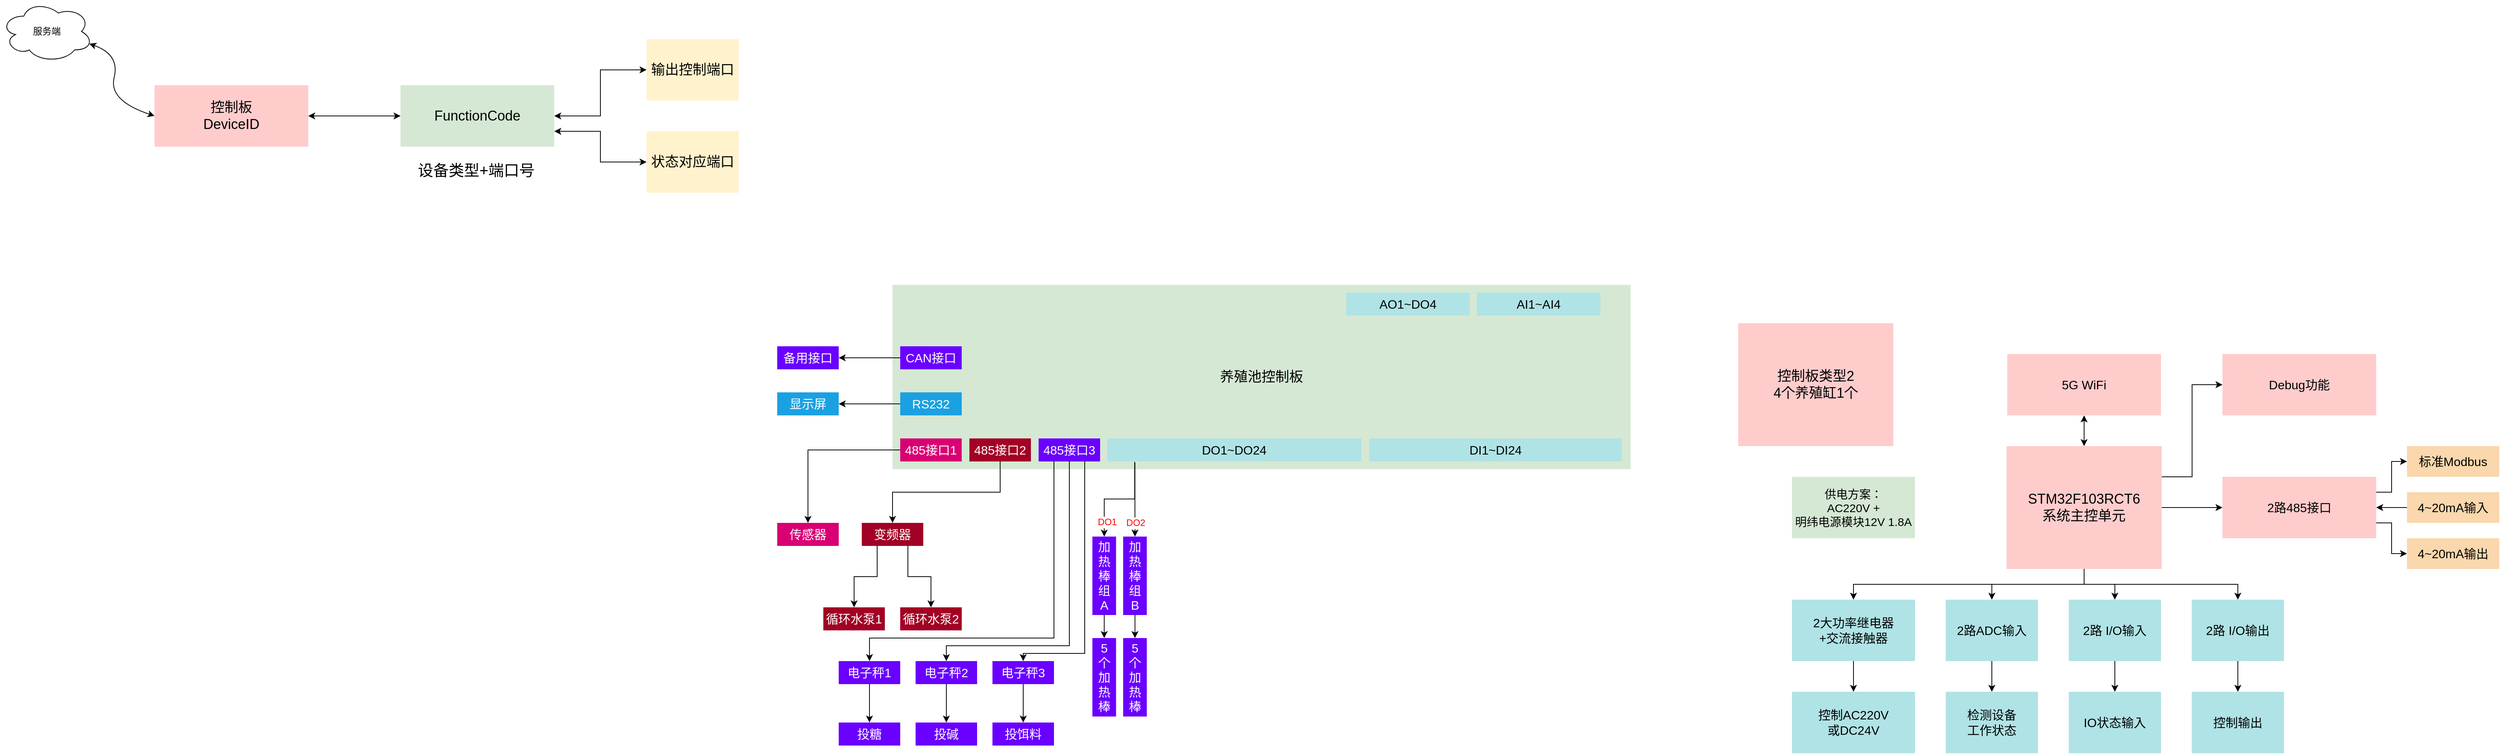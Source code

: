<mxfile version="12.6.2" type="github">
  <diagram id="swLJGi5v2HPjv_KgUqqM" name="第 1 页">
    <mxGraphModel dx="1505" dy="1001" grid="1" gridSize="10" guides="1" tooltips="1" connect="1" arrows="1" fold="1" page="1" pageScale="1" pageWidth="1169" pageHeight="827" math="0" shadow="0">
      <root>
        <mxCell id="0"/>
        <mxCell id="1" parent="0"/>
        <mxCell id="p8CmxP3rmr4ddlv8Zw7t-11" value="" style="edgeStyle=orthogonalEdgeStyle;rounded=0;orthogonalLoop=1;jettySize=auto;html=1;fontSize=16;" parent="1" source="vAtyXtitnbN9AJRjqvqJ-3" target="p8CmxP3rmr4ddlv8Zw7t-6" edge="1">
          <mxGeometry relative="1" as="geometry"/>
        </mxCell>
        <mxCell id="p8CmxP3rmr4ddlv8Zw7t-15" style="edgeStyle=orthogonalEdgeStyle;rounded=0;orthogonalLoop=1;jettySize=auto;html=1;exitX=1;exitY=0.25;exitDx=0;exitDy=0;entryX=0;entryY=0.5;entryDx=0;entryDy=0;fontSize=16;" parent="1" source="vAtyXtitnbN9AJRjqvqJ-3" target="p8CmxP3rmr4ddlv8Zw7t-10" edge="1">
          <mxGeometry relative="1" as="geometry"/>
        </mxCell>
        <mxCell id="p8CmxP3rmr4ddlv8Zw7t-18" style="edgeStyle=orthogonalEdgeStyle;rounded=0;orthogonalLoop=1;jettySize=auto;html=1;exitX=0.5;exitY=1;exitDx=0;exitDy=0;fontSize=16;" parent="1" source="vAtyXtitnbN9AJRjqvqJ-3" target="p8CmxP3rmr4ddlv8Zw7t-2" edge="1">
          <mxGeometry relative="1" as="geometry"/>
        </mxCell>
        <mxCell id="p8CmxP3rmr4ddlv8Zw7t-19" style="edgeStyle=orthogonalEdgeStyle;rounded=0;orthogonalLoop=1;jettySize=auto;html=1;exitX=0.5;exitY=1;exitDx=0;exitDy=0;fontSize=16;" parent="1" source="vAtyXtitnbN9AJRjqvqJ-3" target="p8CmxP3rmr4ddlv8Zw7t-3" edge="1">
          <mxGeometry relative="1" as="geometry"/>
        </mxCell>
        <mxCell id="p8CmxP3rmr4ddlv8Zw7t-20" style="edgeStyle=orthogonalEdgeStyle;rounded=0;orthogonalLoop=1;jettySize=auto;html=1;exitX=0.5;exitY=1;exitDx=0;exitDy=0;entryX=0.5;entryY=0;entryDx=0;entryDy=0;fontSize=16;" parent="1" source="vAtyXtitnbN9AJRjqvqJ-3" target="p8CmxP3rmr4ddlv8Zw7t-4" edge="1">
          <mxGeometry relative="1" as="geometry"/>
        </mxCell>
        <mxCell id="p8CmxP3rmr4ddlv8Zw7t-21" style="edgeStyle=orthogonalEdgeStyle;rounded=0;orthogonalLoop=1;jettySize=auto;html=1;exitX=0.5;exitY=1;exitDx=0;exitDy=0;fontSize=16;" parent="1" source="vAtyXtitnbN9AJRjqvqJ-3" target="p8CmxP3rmr4ddlv8Zw7t-5" edge="1">
          <mxGeometry relative="1" as="geometry"/>
        </mxCell>
        <mxCell id="p8CmxP3rmr4ddlv8Zw7t-25" style="edgeStyle=orthogonalEdgeStyle;rounded=0;orthogonalLoop=1;jettySize=auto;html=1;exitX=0.5;exitY=0;exitDx=0;exitDy=0;entryX=0.5;entryY=1;entryDx=0;entryDy=0;fontSize=16;startArrow=classic;startFill=1;" parent="1" source="vAtyXtitnbN9AJRjqvqJ-3" target="cJSxulE8HZwPKAKGqiw1-1" edge="1">
          <mxGeometry relative="1" as="geometry"/>
        </mxCell>
        <mxCell id="vAtyXtitnbN9AJRjqvqJ-3" value="&lt;font style=&quot;font-size: 18px&quot;&gt;STM32F103RCT6&lt;br&gt;系统主控单元&lt;/font&gt;" style="rounded=0;whiteSpace=wrap;html=1;shadow=0;fillColor=#ffcccc;strokeColor=none;" parent="1" vertex="1">
          <mxGeometry x="1599.09" y="280" width="201.82" height="160" as="geometry"/>
        </mxCell>
        <mxCell id="cJSxulE8HZwPKAKGqiw1-1" value="5G WiFi" style="rounded=0;whiteSpace=wrap;html=1;shadow=0;fillColor=#ffcccc;strokeColor=none;fontSize=16;" parent="1" vertex="1">
          <mxGeometry x="1600.0" y="160" width="200" height="80" as="geometry"/>
        </mxCell>
        <mxCell id="p8CmxP3rmr4ddlv8Zw7t-1" value="供电方案：&lt;br style=&quot;font-size: 15px&quot;&gt;AC220V + &lt;br&gt;明纬电源模块12V 1.8A" style="rounded=0;whiteSpace=wrap;html=1;shadow=0;fillColor=#d5e8d4;strokeColor=none;fontSize=15;" parent="1" vertex="1">
          <mxGeometry x="1320" y="320" width="160" height="80" as="geometry"/>
        </mxCell>
        <mxCell id="p8CmxP3rmr4ddlv8Zw7t-28" style="edgeStyle=orthogonalEdgeStyle;rounded=0;orthogonalLoop=1;jettySize=auto;html=1;exitX=0.5;exitY=1;exitDx=0;exitDy=0;entryX=0.5;entryY=0;entryDx=0;entryDy=0;startArrow=none;startFill=0;endArrow=classic;endFill=1;fontSize=16;" parent="1" source="p8CmxP3rmr4ddlv8Zw7t-2" target="p8CmxP3rmr4ddlv8Zw7t-27" edge="1">
          <mxGeometry relative="1" as="geometry"/>
        </mxCell>
        <mxCell id="p8CmxP3rmr4ddlv8Zw7t-2" value="2大功率继电器&lt;br&gt;+交流接触器" style="rounded=0;whiteSpace=wrap;html=1;shadow=0;fillColor=#b0e3e6;strokeColor=none;fontSize=16;" parent="1" vertex="1">
          <mxGeometry x="1320" y="480" width="160" height="80" as="geometry"/>
        </mxCell>
        <mxCell id="p8CmxP3rmr4ddlv8Zw7t-31" style="edgeStyle=orthogonalEdgeStyle;rounded=0;orthogonalLoop=1;jettySize=auto;html=1;exitX=0.5;exitY=1;exitDx=0;exitDy=0;entryX=0.5;entryY=0;entryDx=0;entryDy=0;startArrow=none;startFill=0;endArrow=classic;endFill=1;fontSize=16;" parent="1" source="p8CmxP3rmr4ddlv8Zw7t-3" target="p8CmxP3rmr4ddlv8Zw7t-30" edge="1">
          <mxGeometry relative="1" as="geometry"/>
        </mxCell>
        <mxCell id="p8CmxP3rmr4ddlv8Zw7t-3" value="2路ADC输入" style="rounded=0;whiteSpace=wrap;html=1;shadow=0;fillColor=#b0e3e6;strokeColor=none;fontSize=16;" parent="1" vertex="1">
          <mxGeometry x="1520" y="480" width="120" height="80" as="geometry"/>
        </mxCell>
        <mxCell id="p8CmxP3rmr4ddlv8Zw7t-34" value="" style="edgeStyle=orthogonalEdgeStyle;rounded=0;orthogonalLoop=1;jettySize=auto;html=1;startArrow=none;startFill=0;endArrow=classic;endFill=1;fontSize=16;" parent="1" source="p8CmxP3rmr4ddlv8Zw7t-4" target="p8CmxP3rmr4ddlv8Zw7t-32" edge="1">
          <mxGeometry relative="1" as="geometry"/>
        </mxCell>
        <mxCell id="p8CmxP3rmr4ddlv8Zw7t-4" value="2路 I/O输入" style="rounded=0;whiteSpace=wrap;html=1;shadow=0;fillColor=#b0e3e6;strokeColor=none;fontSize=16;" parent="1" vertex="1">
          <mxGeometry x="1680" y="480" width="120" height="80" as="geometry"/>
        </mxCell>
        <mxCell id="p8CmxP3rmr4ddlv8Zw7t-35" value="" style="edgeStyle=orthogonalEdgeStyle;rounded=0;orthogonalLoop=1;jettySize=auto;html=1;startArrow=none;startFill=0;endArrow=classic;endFill=1;fontSize=16;" parent="1" source="p8CmxP3rmr4ddlv8Zw7t-5" target="p8CmxP3rmr4ddlv8Zw7t-33" edge="1">
          <mxGeometry relative="1" as="geometry"/>
        </mxCell>
        <mxCell id="p8CmxP3rmr4ddlv8Zw7t-5" value="2路 I/O输出" style="rounded=0;whiteSpace=wrap;html=1;shadow=0;fillColor=#b0e3e6;strokeColor=none;fontSize=16;" parent="1" vertex="1">
          <mxGeometry x="1840" y="480" width="120" height="80" as="geometry"/>
        </mxCell>
        <mxCell id="p8CmxP3rmr4ddlv8Zw7t-12" style="edgeStyle=orthogonalEdgeStyle;rounded=0;orthogonalLoop=1;jettySize=auto;html=1;exitX=1;exitY=0.25;exitDx=0;exitDy=0;entryX=0;entryY=0.5;entryDx=0;entryDy=0;fontSize=16;" parent="1" source="p8CmxP3rmr4ddlv8Zw7t-6" target="p8CmxP3rmr4ddlv8Zw7t-8" edge="1">
          <mxGeometry relative="1" as="geometry"/>
        </mxCell>
        <mxCell id="p8CmxP3rmr4ddlv8Zw7t-13" style="edgeStyle=orthogonalEdgeStyle;rounded=0;orthogonalLoop=1;jettySize=auto;html=1;fontSize=16;startArrow=classic;startFill=1;endArrow=none;endFill=0;" parent="1" source="p8CmxP3rmr4ddlv8Zw7t-6" target="p8CmxP3rmr4ddlv8Zw7t-7" edge="1">
          <mxGeometry relative="1" as="geometry"/>
        </mxCell>
        <mxCell id="p8CmxP3rmr4ddlv8Zw7t-14" style="edgeStyle=orthogonalEdgeStyle;rounded=0;orthogonalLoop=1;jettySize=auto;html=1;exitX=1;exitY=0.75;exitDx=0;exitDy=0;fontSize=16;" parent="1" source="p8CmxP3rmr4ddlv8Zw7t-6" target="p8CmxP3rmr4ddlv8Zw7t-9" edge="1">
          <mxGeometry relative="1" as="geometry"/>
        </mxCell>
        <mxCell id="p8CmxP3rmr4ddlv8Zw7t-6" value="2路485接口" style="rounded=0;whiteSpace=wrap;html=1;shadow=0;fillColor=#ffcccc;strokeColor=none;fontSize=16;" parent="1" vertex="1">
          <mxGeometry x="1880" y="320" width="200" height="80" as="geometry"/>
        </mxCell>
        <mxCell id="p8CmxP3rmr4ddlv8Zw7t-7" value="4~20mA输入" style="rounded=0;whiteSpace=wrap;html=1;shadow=0;fillColor=#fad7ac;strokeColor=none;fontSize=16;" parent="1" vertex="1">
          <mxGeometry x="2120" y="340" width="120" height="40" as="geometry"/>
        </mxCell>
        <mxCell id="p8CmxP3rmr4ddlv8Zw7t-8" value="标准Modbus" style="rounded=0;whiteSpace=wrap;html=1;shadow=0;fillColor=#fad7ac;strokeColor=none;fontSize=16;" parent="1" vertex="1">
          <mxGeometry x="2120" y="280" width="120" height="40" as="geometry"/>
        </mxCell>
        <mxCell id="p8CmxP3rmr4ddlv8Zw7t-9" value="4~20mA输出&lt;br&gt;" style="rounded=0;whiteSpace=wrap;html=1;shadow=0;fillColor=#fad7ac;strokeColor=none;fontSize=16;" parent="1" vertex="1">
          <mxGeometry x="2120" y="400" width="120" height="40" as="geometry"/>
        </mxCell>
        <mxCell id="p8CmxP3rmr4ddlv8Zw7t-10" value="Debug功能&lt;br&gt;" style="rounded=0;whiteSpace=wrap;html=1;shadow=0;fillColor=#ffcccc;strokeColor=none;fontSize=16;" parent="1" vertex="1">
          <mxGeometry x="1880" y="160" width="200" height="80" as="geometry"/>
        </mxCell>
        <mxCell id="p8CmxP3rmr4ddlv8Zw7t-27" value="控制AC220V&lt;br&gt;或DC24V" style="rounded=0;whiteSpace=wrap;html=1;shadow=0;fillColor=#b0e3e6;strokeColor=none;fontSize=16;" parent="1" vertex="1">
          <mxGeometry x="1320" y="600" width="160" height="80" as="geometry"/>
        </mxCell>
        <mxCell id="p8CmxP3rmr4ddlv8Zw7t-30" value="检测设备&lt;br&gt;工作状态" style="rounded=0;whiteSpace=wrap;html=1;shadow=0;fillColor=#b0e3e6;strokeColor=none;fontSize=16;" parent="1" vertex="1">
          <mxGeometry x="1520" y="600" width="120" height="80" as="geometry"/>
        </mxCell>
        <mxCell id="p8CmxP3rmr4ddlv8Zw7t-32" value="IO状态输入" style="rounded=0;whiteSpace=wrap;html=1;shadow=0;fillColor=#b0e3e6;strokeColor=none;fontSize=16;" parent="1" vertex="1">
          <mxGeometry x="1680" y="600" width="120" height="80" as="geometry"/>
        </mxCell>
        <mxCell id="p8CmxP3rmr4ddlv8Zw7t-33" value="控制输出" style="rounded=0;whiteSpace=wrap;html=1;shadow=0;fillColor=#b0e3e6;strokeColor=none;fontSize=16;" parent="1" vertex="1">
          <mxGeometry x="1840" y="600" width="120" height="80" as="geometry"/>
        </mxCell>
        <mxCell id="jsuZhPEdaN8JELfn3BwL-1" value="&lt;span style=&quot;font-size: 18px&quot;&gt;养殖池控制板&lt;br&gt;&lt;/span&gt;" style="rounded=0;whiteSpace=wrap;html=1;shadow=0;fillColor=#d5e8d4;strokeColor=none;" parent="1" vertex="1">
          <mxGeometry x="150" y="70" width="960" height="240" as="geometry"/>
        </mxCell>
        <mxCell id="jsuZhPEdaN8JELfn3BwL-2" value="&lt;span style=&quot;font-size: 18px&quot;&gt;控制板类型2&lt;br&gt;&lt;/span&gt;&lt;span style=&quot;font-size: 18px&quot;&gt;4个养殖缸1个&lt;/span&gt;&lt;span style=&quot;font-size: 18px&quot;&gt;&lt;br&gt;&lt;/span&gt;" style="rounded=0;whiteSpace=wrap;html=1;shadow=0;fillColor=#ffcccc;strokeColor=none;" parent="1" vertex="1">
          <mxGeometry x="1250" y="120" width="201.82" height="160" as="geometry"/>
        </mxCell>
        <mxCell id="eTWWR-nK44aoawNuY6vx-18" value="" style="edgeStyle=orthogonalEdgeStyle;rounded=0;orthogonalLoop=1;jettySize=auto;html=1;" edge="1" parent="1" source="jsuZhPEdaN8JELfn3BwL-9" target="eTWWR-nK44aoawNuY6vx-17">
          <mxGeometry relative="1" as="geometry"/>
        </mxCell>
        <mxCell id="jsuZhPEdaN8JELfn3BwL-9" value="485接口1" style="rounded=0;whiteSpace=wrap;html=1;shadow=0;fillColor=#d80073;strokeColor=none;fontSize=16;fontColor=#ffffff;" parent="1" vertex="1">
          <mxGeometry x="160" y="270" width="80" height="30" as="geometry"/>
        </mxCell>
        <mxCell id="eTWWR-nK44aoawNuY6vx-17" value="传感器" style="rounded=0;whiteSpace=wrap;html=1;shadow=0;fillColor=#d80073;strokeColor=none;fontSize=16;fontColor=#ffffff;" vertex="1" parent="1">
          <mxGeometry y="380" width="80" height="30" as="geometry"/>
        </mxCell>
        <mxCell id="eTWWR-nK44aoawNuY6vx-22" value="" style="edgeStyle=orthogonalEdgeStyle;rounded=0;orthogonalLoop=1;jettySize=auto;html=1;" edge="1" parent="1" source="jsuZhPEdaN8JELfn3BwL-10" target="eTWWR-nK44aoawNuY6vx-21">
          <mxGeometry relative="1" as="geometry">
            <Array as="points">
              <mxPoint x="290" y="340"/>
              <mxPoint x="150" y="340"/>
            </Array>
          </mxGeometry>
        </mxCell>
        <mxCell id="jsuZhPEdaN8JELfn3BwL-10" value="485接口2" style="rounded=0;whiteSpace=wrap;html=1;shadow=0;fillColor=#a20025;strokeColor=none;fontSize=16;fontColor=#ffffff;" parent="1" vertex="1">
          <mxGeometry x="250" y="270" width="80" height="30" as="geometry"/>
        </mxCell>
        <mxCell id="eTWWR-nK44aoawNuY6vx-28" style="edgeStyle=orthogonalEdgeStyle;rounded=0;orthogonalLoop=1;jettySize=auto;html=1;exitX=0.25;exitY=1;exitDx=0;exitDy=0;entryX=0.5;entryY=0;entryDx=0;entryDy=0;" edge="1" parent="1" source="eTWWR-nK44aoawNuY6vx-21" target="eTWWR-nK44aoawNuY6vx-25">
          <mxGeometry relative="1" as="geometry"/>
        </mxCell>
        <mxCell id="eTWWR-nK44aoawNuY6vx-29" style="edgeStyle=orthogonalEdgeStyle;rounded=0;orthogonalLoop=1;jettySize=auto;html=1;exitX=0.75;exitY=1;exitDx=0;exitDy=0;entryX=0.5;entryY=0;entryDx=0;entryDy=0;" edge="1" parent="1" source="eTWWR-nK44aoawNuY6vx-21" target="eTWWR-nK44aoawNuY6vx-27">
          <mxGeometry relative="1" as="geometry"/>
        </mxCell>
        <mxCell id="eTWWR-nK44aoawNuY6vx-21" value="变频器" style="rounded=0;whiteSpace=wrap;html=1;shadow=0;fillColor=#a20025;strokeColor=none;fontSize=16;fontColor=#ffffff;" vertex="1" parent="1">
          <mxGeometry x="110" y="380" width="80" height="30" as="geometry"/>
        </mxCell>
        <mxCell id="eTWWR-nK44aoawNuY6vx-25" value="循环水泵1" style="rounded=0;whiteSpace=wrap;html=1;shadow=0;fillColor=#a20025;strokeColor=none;fontSize=16;fontColor=#ffffff;" vertex="1" parent="1">
          <mxGeometry x="60" y="490" width="80" height="30" as="geometry"/>
        </mxCell>
        <mxCell id="eTWWR-nK44aoawNuY6vx-35" style="edgeStyle=orthogonalEdgeStyle;rounded=0;orthogonalLoop=1;jettySize=auto;html=1;exitX=0.25;exitY=1;exitDx=0;exitDy=0;entryX=0.5;entryY=0;entryDx=0;entryDy=0;" edge="1" parent="1" source="jsuZhPEdaN8JELfn3BwL-11" target="eTWWR-nK44aoawNuY6vx-23">
          <mxGeometry relative="1" as="geometry">
            <Array as="points">
              <mxPoint x="360" y="530"/>
              <mxPoint x="120" y="530"/>
            </Array>
          </mxGeometry>
        </mxCell>
        <mxCell id="eTWWR-nK44aoawNuY6vx-36" style="edgeStyle=orthogonalEdgeStyle;rounded=0;orthogonalLoop=1;jettySize=auto;html=1;exitX=0.5;exitY=1;exitDx=0;exitDy=0;entryX=0.5;entryY=0;entryDx=0;entryDy=0;" edge="1" parent="1" source="jsuZhPEdaN8JELfn3BwL-11" target="eTWWR-nK44aoawNuY6vx-33">
          <mxGeometry relative="1" as="geometry">
            <Array as="points">
              <mxPoint x="380" y="540"/>
              <mxPoint x="220" y="540"/>
            </Array>
          </mxGeometry>
        </mxCell>
        <mxCell id="eTWWR-nK44aoawNuY6vx-37" style="edgeStyle=orthogonalEdgeStyle;rounded=0;orthogonalLoop=1;jettySize=auto;html=1;exitX=0.75;exitY=1;exitDx=0;exitDy=0;entryX=0.5;entryY=0;entryDx=0;entryDy=0;" edge="1" parent="1" source="jsuZhPEdaN8JELfn3BwL-11" target="eTWWR-nK44aoawNuY6vx-34">
          <mxGeometry relative="1" as="geometry">
            <Array as="points">
              <mxPoint x="400" y="550"/>
              <mxPoint x="320" y="550"/>
            </Array>
          </mxGeometry>
        </mxCell>
        <mxCell id="jsuZhPEdaN8JELfn3BwL-11" value="485接口3" style="rounded=0;whiteSpace=wrap;html=1;shadow=0;fillColor=#6a00ff;strokeColor=none;fontSize=16;fontColor=#ffffff;" parent="1" vertex="1">
          <mxGeometry x="340" y="270" width="80" height="30" as="geometry"/>
        </mxCell>
        <mxCell id="eTWWR-nK44aoawNuY6vx-41" value="" style="edgeStyle=orthogonalEdgeStyle;rounded=0;orthogonalLoop=1;jettySize=auto;html=1;" edge="1" parent="1" source="eTWWR-nK44aoawNuY6vx-23" target="eTWWR-nK44aoawNuY6vx-40">
          <mxGeometry relative="1" as="geometry"/>
        </mxCell>
        <mxCell id="eTWWR-nK44aoawNuY6vx-23" value="电子秤1" style="rounded=0;whiteSpace=wrap;html=1;shadow=0;fillColor=#6a00ff;strokeColor=none;fontSize=16;fontColor=#ffffff;" vertex="1" parent="1">
          <mxGeometry x="80" y="560" width="80" height="30" as="geometry"/>
        </mxCell>
        <mxCell id="eTWWR-nK44aoawNuY6vx-40" value="投糖" style="rounded=0;whiteSpace=wrap;html=1;shadow=0;fillColor=#6a00ff;strokeColor=none;fontSize=16;fontColor=#ffffff;" vertex="1" parent="1">
          <mxGeometry x="80" y="640" width="80" height="30" as="geometry"/>
        </mxCell>
        <mxCell id="eTWWR-nK44aoawNuY6vx-12" value="" style="edgeStyle=orthogonalEdgeStyle;rounded=0;orthogonalLoop=1;jettySize=auto;html=1;" edge="1" parent="1" source="jsuZhPEdaN8JELfn3BwL-12" target="eTWWR-nK44aoawNuY6vx-11">
          <mxGeometry relative="1" as="geometry"/>
        </mxCell>
        <mxCell id="jsuZhPEdaN8JELfn3BwL-12" value="RS232" style="rounded=0;whiteSpace=wrap;html=1;shadow=0;fillColor=#1ba1e2;strokeColor=none;fontSize=16;fontColor=#ffffff;" parent="1" vertex="1">
          <mxGeometry x="160" y="210" width="80" height="30" as="geometry"/>
        </mxCell>
        <mxCell id="eTWWR-nK44aoawNuY6vx-11" value="显示屏" style="rounded=0;whiteSpace=wrap;html=1;shadow=0;fillColor=#1ba1e2;strokeColor=none;fontSize=16;fontColor=#ffffff;" vertex="1" parent="1">
          <mxGeometry y="210" width="80" height="30" as="geometry"/>
        </mxCell>
        <mxCell id="eTWWR-nK44aoawNuY6vx-14" value="" style="edgeStyle=orthogonalEdgeStyle;rounded=0;orthogonalLoop=1;jettySize=auto;html=1;" edge="1" parent="1" source="jsuZhPEdaN8JELfn3BwL-13" target="eTWWR-nK44aoawNuY6vx-13">
          <mxGeometry relative="1" as="geometry"/>
        </mxCell>
        <mxCell id="jsuZhPEdaN8JELfn3BwL-13" value="CAN接口" style="rounded=0;whiteSpace=wrap;html=1;shadow=0;fillColor=#6a00ff;strokeColor=none;fontSize=16;fontColor=#ffffff;" parent="1" vertex="1">
          <mxGeometry x="160" y="150" width="80" height="30" as="geometry"/>
        </mxCell>
        <mxCell id="eTWWR-nK44aoawNuY6vx-13" value="备用接口" style="rounded=0;whiteSpace=wrap;html=1;shadow=0;fillColor=#6a00ff;strokeColor=none;fontSize=16;fontColor=#ffffff;" vertex="1" parent="1">
          <mxGeometry y="150" width="80" height="30" as="geometry"/>
        </mxCell>
        <mxCell id="eTWWR-nK44aoawNuY6vx-55" style="edgeStyle=orthogonalEdgeStyle;rounded=0;orthogonalLoop=1;jettySize=auto;html=1;exitX=0.108;exitY=1.019;exitDx=0;exitDy=0;entryX=0.5;entryY=0;entryDx=0;entryDy=0;exitPerimeter=0;" edge="1" parent="1" source="jsuZhPEdaN8JELfn3BwL-14" target="eTWWR-nK44aoawNuY6vx-47">
          <mxGeometry relative="1" as="geometry"/>
        </mxCell>
        <mxCell id="eTWWR-nK44aoawNuY6vx-58" value="DO1" style="text;html=1;align=center;verticalAlign=middle;resizable=0;points=[];labelBackgroundColor=#ffffff;fontColor=#FF0000;" vertex="1" connectable="0" parent="eTWWR-nK44aoawNuY6vx-55">
          <mxGeometry x="0.65" relative="1" as="geometry">
            <mxPoint x="3.85" y="4.4" as="offset"/>
          </mxGeometry>
        </mxCell>
        <mxCell id="eTWWR-nK44aoawNuY6vx-56" style="edgeStyle=orthogonalEdgeStyle;rounded=0;orthogonalLoop=1;jettySize=auto;html=1;exitX=0.109;exitY=1.054;exitDx=0;exitDy=0;entryX=0.5;entryY=0;entryDx=0;entryDy=0;exitPerimeter=0;" edge="1" parent="1" source="jsuZhPEdaN8JELfn3BwL-14" target="eTWWR-nK44aoawNuY6vx-48">
          <mxGeometry relative="1" as="geometry"/>
        </mxCell>
        <mxCell id="eTWWR-nK44aoawNuY6vx-59" value="DO2" style="text;html=1;align=center;verticalAlign=middle;resizable=0;points=[];labelBackgroundColor=#ffffff;fontColor=#FF0000;" vertex="1" connectable="0" parent="eTWWR-nK44aoawNuY6vx-56">
          <mxGeometry x="0.603" y="1" relative="1" as="geometry">
            <mxPoint x="-1.01" y="0.8" as="offset"/>
          </mxGeometry>
        </mxCell>
        <mxCell id="jsuZhPEdaN8JELfn3BwL-14" value="DO1~DO24" style="rounded=0;whiteSpace=wrap;html=1;shadow=0;fillColor=#b0e3e6;strokeColor=none;fontSize=16;" parent="1" vertex="1">
          <mxGeometry x="429.24" y="270" width="330.76" height="30" as="geometry"/>
        </mxCell>
        <mxCell id="jsuZhPEdaN8JELfn3BwL-32" style="edgeStyle=orthogonalEdgeStyle;rounded=0;orthogonalLoop=1;jettySize=auto;html=1;exitX=1;exitY=0.5;exitDx=0;exitDy=0;entryX=0;entryY=0.5;entryDx=0;entryDy=0;startArrow=classic;startFill=1;" parent="1" source="jsuZhPEdaN8JELfn3BwL-26" target="jsuZhPEdaN8JELfn3BwL-27" edge="1">
          <mxGeometry relative="1" as="geometry"/>
        </mxCell>
        <mxCell id="jsuZhPEdaN8JELfn3BwL-26" value="&lt;span style=&quot;font-size: 18px&quot;&gt;控制板&lt;br&gt;DeviceID&lt;br&gt;&lt;/span&gt;" style="rounded=0;whiteSpace=wrap;html=1;shadow=0;fillColor=#ffcccc;strokeColor=none;" parent="1" vertex="1">
          <mxGeometry x="-810" y="-190" width="200" height="80" as="geometry"/>
        </mxCell>
        <mxCell id="jsuZhPEdaN8JELfn3BwL-27" value="&lt;span style=&quot;font-size: 18px&quot;&gt;FunctionCode&lt;br&gt;&lt;/span&gt;" style="rounded=0;whiteSpace=wrap;html=1;shadow=0;fillColor=#d5e8d4;strokeColor=none;" parent="1" vertex="1">
          <mxGeometry x="-490" y="-190" width="200" height="80" as="geometry"/>
        </mxCell>
        <mxCell id="jsuZhPEdaN8JELfn3BwL-30" style="edgeStyle=orthogonalEdgeStyle;rounded=0;orthogonalLoop=1;jettySize=auto;html=1;exitX=0;exitY=0.5;exitDx=0;exitDy=0;entryX=1;entryY=0.5;entryDx=0;entryDy=0;startArrow=classic;startFill=1;" parent="1" source="jsuZhPEdaN8JELfn3BwL-28" target="jsuZhPEdaN8JELfn3BwL-27" edge="1">
          <mxGeometry relative="1" as="geometry"/>
        </mxCell>
        <mxCell id="jsuZhPEdaN8JELfn3BwL-28" value="&lt;span style=&quot;font-size: 18px&quot;&gt;输出控制端口&lt;br&gt;&lt;/span&gt;" style="rounded=0;whiteSpace=wrap;html=1;shadow=0;fillColor=#fff2cc;strokeColor=none;" parent="1" vertex="1">
          <mxGeometry x="-170" y="-250" width="120" height="80" as="geometry"/>
        </mxCell>
        <mxCell id="jsuZhPEdaN8JELfn3BwL-31" style="edgeStyle=orthogonalEdgeStyle;rounded=0;orthogonalLoop=1;jettySize=auto;html=1;exitX=0;exitY=0.5;exitDx=0;exitDy=0;entryX=1;entryY=0.75;entryDx=0;entryDy=0;startArrow=classic;startFill=1;" parent="1" source="jsuZhPEdaN8JELfn3BwL-29" target="jsuZhPEdaN8JELfn3BwL-27" edge="1">
          <mxGeometry relative="1" as="geometry"/>
        </mxCell>
        <mxCell id="jsuZhPEdaN8JELfn3BwL-29" value="&lt;span style=&quot;font-size: 18px&quot;&gt;状态对应端口&lt;br&gt;&lt;/span&gt;" style="rounded=0;whiteSpace=wrap;html=1;shadow=0;fillColor=#fff2cc;strokeColor=none;" parent="1" vertex="1">
          <mxGeometry x="-170" y="-130" width="120" height="80" as="geometry"/>
        </mxCell>
        <mxCell id="jsuZhPEdaN8JELfn3BwL-33" value="服务端" style="ellipse;shape=cloud;whiteSpace=wrap;html=1;fillColor=none;" parent="1" vertex="1">
          <mxGeometry x="-1010" y="-300" width="120" height="80" as="geometry"/>
        </mxCell>
        <mxCell id="jsuZhPEdaN8JELfn3BwL-34" value="" style="curved=1;endArrow=classic;html=1;exitX=0.96;exitY=0.7;exitDx=0;exitDy=0;exitPerimeter=0;startArrow=classic;startFill=1;" parent="1" source="jsuZhPEdaN8JELfn3BwL-33" edge="1">
          <mxGeometry width="50" height="50" relative="1" as="geometry">
            <mxPoint x="-970" y="40" as="sourcePoint"/>
            <mxPoint x="-810" y="-150" as="targetPoint"/>
            <Array as="points">
              <mxPoint x="-855" y="-230"/>
              <mxPoint x="-870" y="-170"/>
            </Array>
          </mxGeometry>
        </mxCell>
        <mxCell id="jsuZhPEdaN8JELfn3BwL-35" value="设备类型+端口号" style="text;html=1;strokeColor=none;fillColor=none;align=center;verticalAlign=middle;whiteSpace=wrap;rounded=0;fontSize=20;" parent="1" vertex="1">
          <mxGeometry x="-474.24" y="-100" width="165" height="40" as="geometry"/>
        </mxCell>
        <mxCell id="eTWWR-nK44aoawNuY6vx-7" value="AO1~DO4" style="rounded=0;whiteSpace=wrap;html=1;shadow=0;fillColor=#b0e3e6;strokeColor=none;fontSize=16;" vertex="1" parent="1">
          <mxGeometry x="740" y="80" width="160.76" height="30" as="geometry"/>
        </mxCell>
        <mxCell id="eTWWR-nK44aoawNuY6vx-8" value="AI1~AI4" style="rounded=0;whiteSpace=wrap;html=1;shadow=0;fillColor=#b0e3e6;strokeColor=none;fontSize=16;" vertex="1" parent="1">
          <mxGeometry x="910" y="80" width="160.76" height="30" as="geometry"/>
        </mxCell>
        <mxCell id="eTWWR-nK44aoawNuY6vx-27" value="循环水泵2" style="rounded=0;whiteSpace=wrap;html=1;shadow=0;fillColor=#a20025;strokeColor=none;fontSize=16;fontColor=#ffffff;" vertex="1" parent="1">
          <mxGeometry x="160" y="490" width="80" height="30" as="geometry"/>
        </mxCell>
        <mxCell id="eTWWR-nK44aoawNuY6vx-43" value="" style="edgeStyle=orthogonalEdgeStyle;rounded=0;orthogonalLoop=1;jettySize=auto;html=1;" edge="1" parent="1" source="eTWWR-nK44aoawNuY6vx-33" target="eTWWR-nK44aoawNuY6vx-42">
          <mxGeometry relative="1" as="geometry"/>
        </mxCell>
        <mxCell id="eTWWR-nK44aoawNuY6vx-33" value="电子秤2" style="rounded=0;whiteSpace=wrap;html=1;shadow=0;fillColor=#6a00ff;strokeColor=none;fontSize=16;fontColor=#ffffff;" vertex="1" parent="1">
          <mxGeometry x="180" y="560" width="80" height="30" as="geometry"/>
        </mxCell>
        <mxCell id="eTWWR-nK44aoawNuY6vx-42" value="投碱" style="rounded=0;whiteSpace=wrap;html=1;shadow=0;fillColor=#6a00ff;strokeColor=none;fontSize=16;fontColor=#ffffff;" vertex="1" parent="1">
          <mxGeometry x="180" y="640" width="80" height="30" as="geometry"/>
        </mxCell>
        <mxCell id="eTWWR-nK44aoawNuY6vx-45" value="" style="edgeStyle=orthogonalEdgeStyle;rounded=0;orthogonalLoop=1;jettySize=auto;html=1;" edge="1" parent="1" source="eTWWR-nK44aoawNuY6vx-34" target="eTWWR-nK44aoawNuY6vx-44">
          <mxGeometry relative="1" as="geometry"/>
        </mxCell>
        <mxCell id="eTWWR-nK44aoawNuY6vx-34" value="电子秤3" style="rounded=0;whiteSpace=wrap;html=1;shadow=0;fillColor=#6a00ff;strokeColor=none;fontSize=16;fontColor=#ffffff;" vertex="1" parent="1">
          <mxGeometry x="280" y="560" width="80" height="30" as="geometry"/>
        </mxCell>
        <mxCell id="eTWWR-nK44aoawNuY6vx-44" value="投饵料" style="rounded=0;whiteSpace=wrap;html=1;shadow=0;fillColor=#6a00ff;strokeColor=none;fontSize=16;fontColor=#ffffff;" vertex="1" parent="1">
          <mxGeometry x="280" y="640" width="80" height="30" as="geometry"/>
        </mxCell>
        <mxCell id="eTWWR-nK44aoawNuY6vx-46" value="DI1~DI24" style="rounded=0;whiteSpace=wrap;html=1;shadow=0;fillColor=#b0e3e6;strokeColor=none;fontSize=16;" vertex="1" parent="1">
          <mxGeometry x="770" y="270" width="328.64" height="30" as="geometry"/>
        </mxCell>
        <mxCell id="eTWWR-nK44aoawNuY6vx-51" style="edgeStyle=orthogonalEdgeStyle;rounded=0;orthogonalLoop=1;jettySize=auto;html=1;exitX=0.5;exitY=1;exitDx=0;exitDy=0;entryX=0.5;entryY=0;entryDx=0;entryDy=0;" edge="1" parent="1" source="eTWWR-nK44aoawNuY6vx-47" target="eTWWR-nK44aoawNuY6vx-49">
          <mxGeometry relative="1" as="geometry"/>
        </mxCell>
        <mxCell id="eTWWR-nK44aoawNuY6vx-47" value="加热棒&lt;br&gt;组&lt;br&gt;A" style="rounded=0;whiteSpace=wrap;html=1;shadow=0;fillColor=#6a00ff;strokeColor=none;fontSize=16;fontColor=#ffffff;" vertex="1" parent="1">
          <mxGeometry x="410" y="397.83" width="30.76" height="102.17" as="geometry"/>
        </mxCell>
        <mxCell id="eTWWR-nK44aoawNuY6vx-52" style="edgeStyle=orthogonalEdgeStyle;rounded=0;orthogonalLoop=1;jettySize=auto;html=1;exitX=0.5;exitY=1;exitDx=0;exitDy=0;entryX=0.5;entryY=0;entryDx=0;entryDy=0;" edge="1" parent="1" source="eTWWR-nK44aoawNuY6vx-48" target="eTWWR-nK44aoawNuY6vx-50">
          <mxGeometry relative="1" as="geometry"/>
        </mxCell>
        <mxCell id="eTWWR-nK44aoawNuY6vx-48" value="加热棒&lt;br&gt;组&lt;br&gt;B" style="rounded=0;whiteSpace=wrap;html=1;shadow=0;fillColor=#6a00ff;strokeColor=none;fontSize=16;fontColor=#ffffff;" vertex="1" parent="1">
          <mxGeometry x="450" y="397.83" width="30.76" height="102.17" as="geometry"/>
        </mxCell>
        <mxCell id="eTWWR-nK44aoawNuY6vx-49" value="5&lt;br&gt;个加热棒" style="rounded=0;whiteSpace=wrap;html=1;shadow=0;fillColor=#6a00ff;strokeColor=none;fontSize=16;fontColor=#ffffff;" vertex="1" parent="1">
          <mxGeometry x="410" y="530" width="30.76" height="102.17" as="geometry"/>
        </mxCell>
        <mxCell id="eTWWR-nK44aoawNuY6vx-50" value="5&lt;br&gt;个加热棒" style="rounded=0;whiteSpace=wrap;html=1;shadow=0;fillColor=#6a00ff;strokeColor=none;fontSize=16;fontColor=#ffffff;" vertex="1" parent="1">
          <mxGeometry x="450" y="530" width="30.76" height="102.17" as="geometry"/>
        </mxCell>
      </root>
    </mxGraphModel>
  </diagram>
</mxfile>
